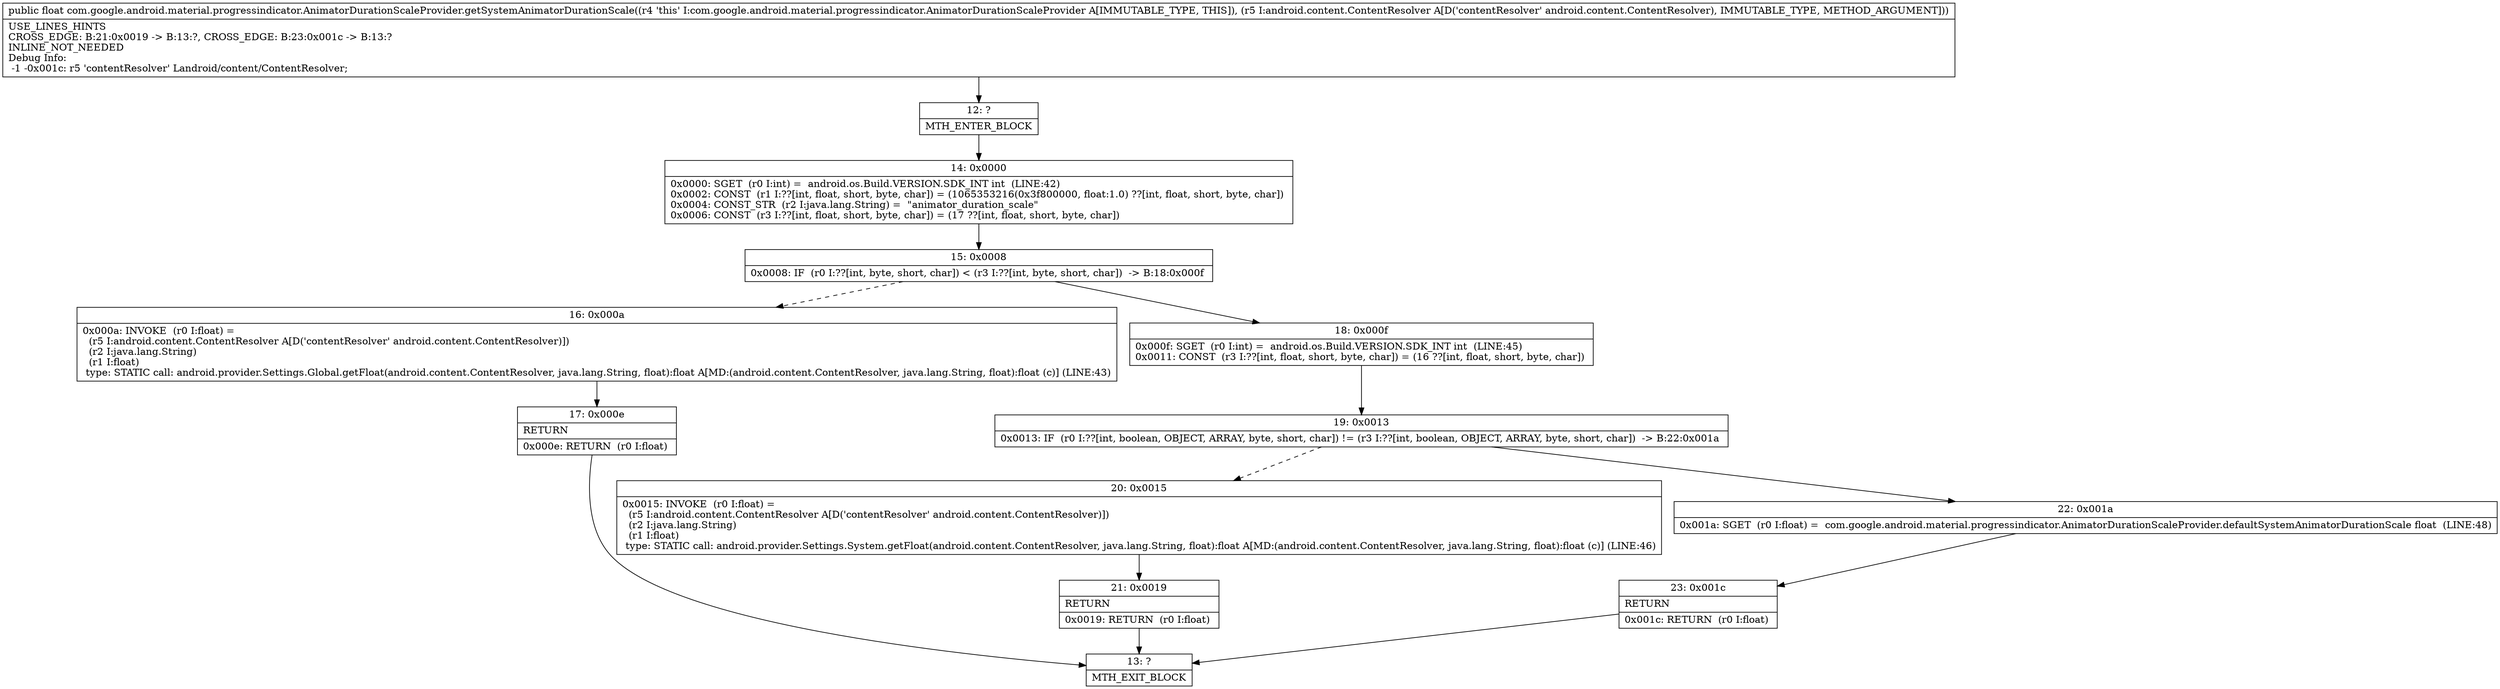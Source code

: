 digraph "CFG forcom.google.android.material.progressindicator.AnimatorDurationScaleProvider.getSystemAnimatorDurationScale(Landroid\/content\/ContentResolver;)F" {
Node_12 [shape=record,label="{12\:\ ?|MTH_ENTER_BLOCK\l}"];
Node_14 [shape=record,label="{14\:\ 0x0000|0x0000: SGET  (r0 I:int) =  android.os.Build.VERSION.SDK_INT int  (LINE:42)\l0x0002: CONST  (r1 I:??[int, float, short, byte, char]) = (1065353216(0x3f800000, float:1.0) ??[int, float, short, byte, char]) \l0x0004: CONST_STR  (r2 I:java.lang.String) =  \"animator_duration_scale\" \l0x0006: CONST  (r3 I:??[int, float, short, byte, char]) = (17 ??[int, float, short, byte, char]) \l}"];
Node_15 [shape=record,label="{15\:\ 0x0008|0x0008: IF  (r0 I:??[int, byte, short, char]) \< (r3 I:??[int, byte, short, char])  \-\> B:18:0x000f \l}"];
Node_16 [shape=record,label="{16\:\ 0x000a|0x000a: INVOKE  (r0 I:float) = \l  (r5 I:android.content.ContentResolver A[D('contentResolver' android.content.ContentResolver)])\l  (r2 I:java.lang.String)\l  (r1 I:float)\l type: STATIC call: android.provider.Settings.Global.getFloat(android.content.ContentResolver, java.lang.String, float):float A[MD:(android.content.ContentResolver, java.lang.String, float):float (c)] (LINE:43)\l}"];
Node_17 [shape=record,label="{17\:\ 0x000e|RETURN\l|0x000e: RETURN  (r0 I:float) \l}"];
Node_13 [shape=record,label="{13\:\ ?|MTH_EXIT_BLOCK\l}"];
Node_18 [shape=record,label="{18\:\ 0x000f|0x000f: SGET  (r0 I:int) =  android.os.Build.VERSION.SDK_INT int  (LINE:45)\l0x0011: CONST  (r3 I:??[int, float, short, byte, char]) = (16 ??[int, float, short, byte, char]) \l}"];
Node_19 [shape=record,label="{19\:\ 0x0013|0x0013: IF  (r0 I:??[int, boolean, OBJECT, ARRAY, byte, short, char]) != (r3 I:??[int, boolean, OBJECT, ARRAY, byte, short, char])  \-\> B:22:0x001a \l}"];
Node_20 [shape=record,label="{20\:\ 0x0015|0x0015: INVOKE  (r0 I:float) = \l  (r5 I:android.content.ContentResolver A[D('contentResolver' android.content.ContentResolver)])\l  (r2 I:java.lang.String)\l  (r1 I:float)\l type: STATIC call: android.provider.Settings.System.getFloat(android.content.ContentResolver, java.lang.String, float):float A[MD:(android.content.ContentResolver, java.lang.String, float):float (c)] (LINE:46)\l}"];
Node_21 [shape=record,label="{21\:\ 0x0019|RETURN\l|0x0019: RETURN  (r0 I:float) \l}"];
Node_22 [shape=record,label="{22\:\ 0x001a|0x001a: SGET  (r0 I:float) =  com.google.android.material.progressindicator.AnimatorDurationScaleProvider.defaultSystemAnimatorDurationScale float  (LINE:48)\l}"];
Node_23 [shape=record,label="{23\:\ 0x001c|RETURN\l|0x001c: RETURN  (r0 I:float) \l}"];
MethodNode[shape=record,label="{public float com.google.android.material.progressindicator.AnimatorDurationScaleProvider.getSystemAnimatorDurationScale((r4 'this' I:com.google.android.material.progressindicator.AnimatorDurationScaleProvider A[IMMUTABLE_TYPE, THIS]), (r5 I:android.content.ContentResolver A[D('contentResolver' android.content.ContentResolver), IMMUTABLE_TYPE, METHOD_ARGUMENT]))  | USE_LINES_HINTS\lCROSS_EDGE: B:21:0x0019 \-\> B:13:?, CROSS_EDGE: B:23:0x001c \-\> B:13:?\lINLINE_NOT_NEEDED\lDebug Info:\l  \-1 \-0x001c: r5 'contentResolver' Landroid\/content\/ContentResolver;\l}"];
MethodNode -> Node_12;Node_12 -> Node_14;
Node_14 -> Node_15;
Node_15 -> Node_16[style=dashed];
Node_15 -> Node_18;
Node_16 -> Node_17;
Node_17 -> Node_13;
Node_18 -> Node_19;
Node_19 -> Node_20[style=dashed];
Node_19 -> Node_22;
Node_20 -> Node_21;
Node_21 -> Node_13;
Node_22 -> Node_23;
Node_23 -> Node_13;
}

